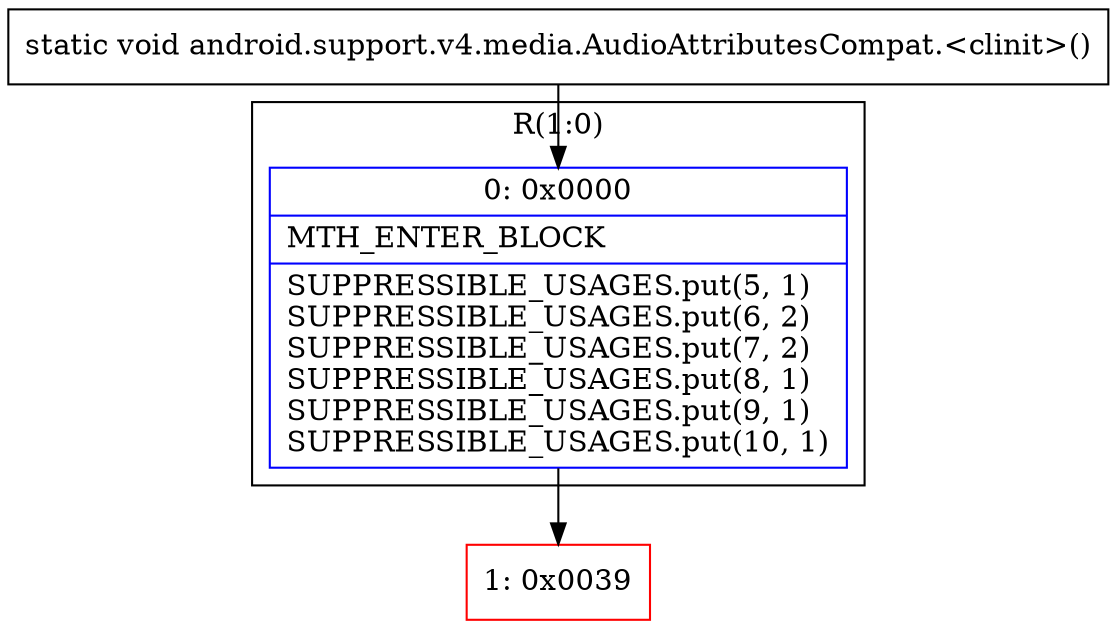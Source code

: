 digraph "CFG forandroid.support.v4.media.AudioAttributesCompat.\<clinit\>()V" {
subgraph cluster_Region_31766059 {
label = "R(1:0)";
node [shape=record,color=blue];
Node_0 [shape=record,label="{0\:\ 0x0000|MTH_ENTER_BLOCK\l|SUPPRESSIBLE_USAGES.put(5, 1)\lSUPPRESSIBLE_USAGES.put(6, 2)\lSUPPRESSIBLE_USAGES.put(7, 2)\lSUPPRESSIBLE_USAGES.put(8, 1)\lSUPPRESSIBLE_USAGES.put(9, 1)\lSUPPRESSIBLE_USAGES.put(10, 1)\l}"];
}
Node_1 [shape=record,color=red,label="{1\:\ 0x0039}"];
MethodNode[shape=record,label="{static void android.support.v4.media.AudioAttributesCompat.\<clinit\>() }"];
MethodNode -> Node_0;
Node_0 -> Node_1;
}

